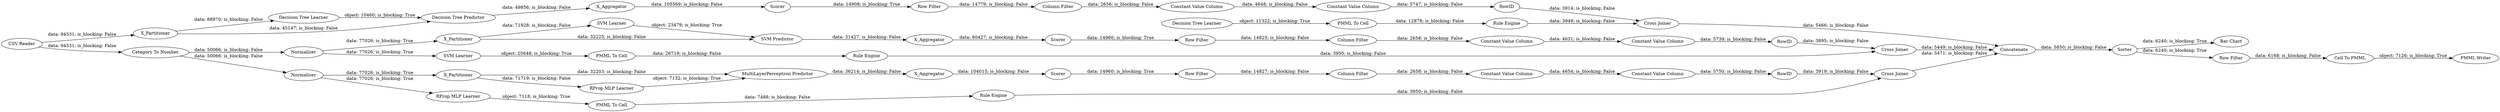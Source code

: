 digraph {
	"-6595908173907753632_41" [label=Scorer]
	"-6032012281999282778_31" [label="Decision Tree Learner"]
	"754824492670722964_2" [label=X_Partitioner]
	"8075982878183860708_63" [label="PMML Writer"]
	"-6507634228971744659_35" [label="RProp MLP Learner"]
	"-6595908173907753632_31" [label="SVM Learner"]
	"754824492670722964_32" [label="MultiLayerPerceptron Predictor"]
	"8075982878183860708_54" [label="Cell To PMML"]
	"-1428161697770216775_290" [label="Constant Value Column"]
	"-6032012281999282778_32" [label="Decision Tree Predictor"]
	"-3604593188370130569_293" [label=RowID]
	"-7545970211035963355_33" [label="Decision Tree Learner"]
	"-3604593188370130569_292" [label="Constant Value Column"]
	"-3165486135873205240_293" [label=RowID]
	"-1428161697770216775_292" [label="Constant Value Column"]
	"-3165486135873205240_294" [label="Column Filter"]
	"-1428161697770216775_294" [label="Column Filter"]
	"8075982878183860708_60" [label=Concatenate]
	"754824492670722964_40" [label=Scorer]
	"-6595908173907753632_2" [label=X_Partitioner]
	"754824492670722964_7" [label=X_Aggregator]
	"-3165486135873205240_9" [label="Row Filter"]
	"-6595908173907753632_32" [label="SVM Predictor"]
	"-3604593188370130569_9" [label="Row Filter"]
	"8075982878183860708_59" [label="Bar Chart"]
	"-3604593188370130569_290" [label="Constant Value Column"]
	"-7545970211035963355_28" [label="PMML To Cell"]
	"-1428161697770216775_293" [label=RowID]
	"-6507634228971744659_34" [label="Rule Engine"]
	"-6595908173907753632_40" [label=Normalizer]
	"-3165486135873205240_292" [label="Constant Value Column"]
	"-3165486135873205240_290" [label="Constant Value Column"]
	"-6032012281999282778_2" [label=X_Partitioner]
	"754824492670722964_31" [label="RProp MLP Learner"]
	"-6595908173907753632_7" [label=X_Aggregator]
	"-6507634228971744659_22" [label="PMML To Cell"]
	"8075982878183860708_52" [label=Sorter]
	"-6032012281999282778_38" [label="Cross Joiner"]
	"2579551946234116166_34" [label="PMML To Cell"]
	"-3604593188370130569_294" [label="Column Filter"]
	"8075982878183860708_53" [label="Row Filter"]
	"-6032012281999282778_39" [label=Scorer]
	"-1428161697770216775_9" [label="Row Filter"]
	"2579551946234116166_35" [label="Rule Engine"]
	"-7545970211035963355_34" [label="Rule Engine"]
	"8075982878183860708_62" [label="CSV Reader"]
	"-6032012281999282778_7" [label=X_Aggregator]
	"754824492670722964_39" [label=Normalizer]
	"-6595908173907753632_39" [label="Cross Joiner"]
	"754824492670722964_38" [label="Cross Joiner"]
	"8075982878183860708_58" [label="Category To Number"]
	"2579551946234116166_33" [label="SVM Learner"]
	"2579551946234116166_33" -> "2579551946234116166_34" [label="object: 25648; is_blocking: True"]
	"-6595908173907753632_2" -> "-6595908173907753632_31" [label="data: 71928; is_blocking: False"]
	"-6595908173907753632_31" -> "-6595908173907753632_32" [label="object: 23479; is_blocking: True"]
	"-6507634228971744659_34" -> "754824492670722964_38" [label="data: 3950; is_blocking: False"]
	"-6032012281999282778_2" -> "-6032012281999282778_32" [label="data: 45147; is_blocking: False"]
	"-1428161697770216775_9" -> "-1428161697770216775_294" [label="data: 14825; is_blocking: False"]
	"-6507634228971744659_22" -> "-6507634228971744659_34" [label="data: 7488; is_blocking: False"]
	"-3165486135873205240_294" -> "-3165486135873205240_290" [label="data: 2656; is_blocking: False"]
	"-3165486135873205240_292" -> "-3165486135873205240_293" [label="data: 5747; is_blocking: False"]
	"8075982878183860708_58" -> "754824492670722964_39" [label="data: 50066; is_blocking: False"]
	"754824492670722964_2" -> "754824492670722964_32" [label="data: 32203; is_blocking: False"]
	"-6595908173907753632_39" -> "8075982878183860708_60" [label="data: 5449; is_blocking: False"]
	"-6032012281999282778_31" -> "-6032012281999282778_32" [label="object: 10460; is_blocking: True"]
	"-3604593188370130569_294" -> "-3604593188370130569_290" [label="data: 2658; is_blocking: False"]
	"8075982878183860708_58" -> "-6595908173907753632_40" [label="data: 50066; is_blocking: False"]
	"8075982878183860708_54" -> "8075982878183860708_63" [label="object: 7126; is_blocking: True"]
	"-6595908173907753632_7" -> "-6595908173907753632_41" [label="data: 80427; is_blocking: False"]
	"8075982878183860708_60" -> "8075982878183860708_52" [label="data: 5850; is_blocking: False"]
	"-6032012281999282778_7" -> "-6032012281999282778_39" [label="data: 105569; is_blocking: False"]
	"-3604593188370130569_293" -> "754824492670722964_38" [label="data: 3919; is_blocking: False"]
	"-3165486135873205240_293" -> "-6032012281999282778_38" [label="data: 3914; is_blocking: False"]
	"754824492670722964_7" -> "754824492670722964_40" [label="data: 104015; is_blocking: False"]
	"-7545970211035963355_33" -> "-7545970211035963355_28" [label="object: 11322; is_blocking: True"]
	"754824492670722964_2" -> "754824492670722964_31" [label="data: 71719; is_blocking: False"]
	"-6032012281999282778_2" -> "-6032012281999282778_31" [label="data: 88970; is_blocking: False"]
	"754824492670722964_39" -> "754824492670722964_2" [label="data: 77026; is_blocking: True"]
	"8075982878183860708_53" -> "8075982878183860708_54" [label="data: 6168; is_blocking: False"]
	"8075982878183860708_62" -> "8075982878183860708_58" [label="data: 94531; is_blocking: False"]
	"8075982878183860708_52" -> "8075982878183860708_53" [label="data: 6240; is_blocking: True"]
	"-3604593188370130569_290" -> "-3604593188370130569_292" [label="data: 4654; is_blocking: False"]
	"-7545970211035963355_28" -> "-7545970211035963355_34" [label="data: 12878; is_blocking: False"]
	"-6595908173907753632_32" -> "-6595908173907753632_7" [label="data: 31427; is_blocking: False"]
	"754824492670722964_31" -> "754824492670722964_32" [label="object: 7132; is_blocking: True"]
	"-6032012281999282778_32" -> "-6032012281999282778_7" [label="data: 49856; is_blocking: False"]
	"-1428161697770216775_292" -> "-1428161697770216775_293" [label="data: 5739; is_blocking: False"]
	"-6595908173907753632_2" -> "-6595908173907753632_32" [label="data: 32225; is_blocking: False"]
	"-6032012281999282778_38" -> "8075982878183860708_60" [label="data: 5466; is_blocking: False"]
	"754824492670722964_38" -> "8075982878183860708_60" [label="data: 5471; is_blocking: False"]
	"-6032012281999282778_39" -> "-3165486135873205240_9" [label="data: 14908; is_blocking: True"]
	"-6595908173907753632_40" -> "2579551946234116166_33" [label="data: 77026; is_blocking: True"]
	"8075982878183860708_62" -> "-6032012281999282778_2" [label="data: 94531; is_blocking: False"]
	"754824492670722964_32" -> "754824492670722964_7" [label="data: 36214; is_blocking: False"]
	"-6595908173907753632_40" -> "-6595908173907753632_2" [label="data: 77026; is_blocking: True"]
	"754824492670722964_39" -> "-6507634228971744659_35" [label="data: 77026; is_blocking: True"]
	"-6507634228971744659_35" -> "-6507634228971744659_22" [label="object: 7118; is_blocking: True"]
	"-7545970211035963355_34" -> "-6032012281999282778_38" [label="data: 3949; is_blocking: False"]
	"-1428161697770216775_294" -> "-1428161697770216775_290" [label="data: 2658; is_blocking: False"]
	"2579551946234116166_35" -> "-6595908173907753632_39" [label="data: 3950; is_blocking: False"]
	"-3604593188370130569_292" -> "-3604593188370130569_293" [label="data: 5750; is_blocking: False"]
	"-3165486135873205240_290" -> "-3165486135873205240_292" [label="data: 4648; is_blocking: False"]
	"754824492670722964_40" -> "-3604593188370130569_9" [label="data: 14960; is_blocking: True"]
	"-1428161697770216775_290" -> "-1428161697770216775_292" [label="data: 4631; is_blocking: False"]
	"-6595908173907753632_41" -> "-1428161697770216775_9" [label="data: 14960; is_blocking: True"]
	"2579551946234116166_34" -> "2579551946234116166_35" [label="data: 26719; is_blocking: False"]
	"-3165486135873205240_9" -> "-3165486135873205240_294" [label="data: 14779; is_blocking: False"]
	"8075982878183860708_52" -> "8075982878183860708_59" [label="data: 6240; is_blocking: True"]
	"-3604593188370130569_9" -> "-3604593188370130569_294" [label="data: 14827; is_blocking: False"]
	"-1428161697770216775_293" -> "-6595908173907753632_39" [label="data: 3895; is_blocking: False"]
	rankdir=LR
}
